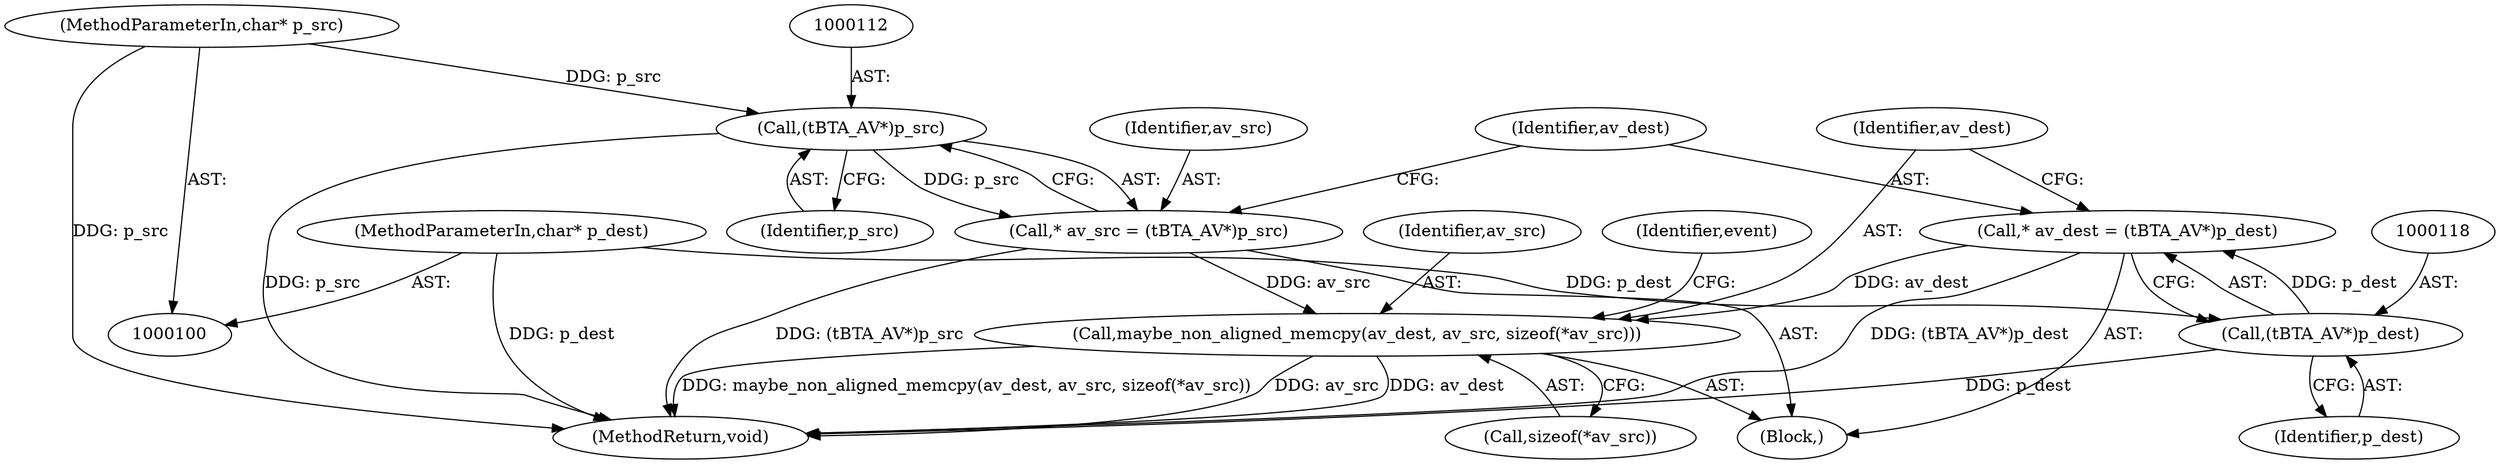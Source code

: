 digraph "0_Android_dd28d8ddf2985d654781770c691c60b45d7f32b4@API" {
"1000120" [label="(Call,maybe_non_aligned_memcpy(av_dest, av_src, sizeof(*av_src)))"];
"1000115" [label="(Call,* av_dest = (tBTA_AV*)p_dest)"];
"1000117" [label="(Call,(tBTA_AV*)p_dest)"];
"1000102" [label="(MethodParameterIn,char* p_dest)"];
"1000109" [label="(Call,* av_src = (tBTA_AV*)p_src)"];
"1000111" [label="(Call,(tBTA_AV*)p_src)"];
"1000103" [label="(MethodParameterIn,char* p_src)"];
"1000109" [label="(Call,* av_src = (tBTA_AV*)p_src)"];
"1000121" [label="(Identifier,av_dest)"];
"1000123" [label="(Call,sizeof(*av_src))"];
"1000111" [label="(Call,(tBTA_AV*)p_src)"];
"1000113" [label="(Identifier,p_src)"];
"1000104" [label="(Block,)"];
"1000102" [label="(MethodParameterIn,char* p_dest)"];
"1000110" [label="(Identifier,av_src)"];
"1000328" [label="(MethodReturn,void)"];
"1000115" [label="(Call,* av_dest = (tBTA_AV*)p_dest)"];
"1000103" [label="(MethodParameterIn,char* p_src)"];
"1000119" [label="(Identifier,p_dest)"];
"1000122" [label="(Identifier,av_src)"];
"1000120" [label="(Call,maybe_non_aligned_memcpy(av_dest, av_src, sizeof(*av_src)))"];
"1000116" [label="(Identifier,av_dest)"];
"1000117" [label="(Call,(tBTA_AV*)p_dest)"];
"1000127" [label="(Identifier,event)"];
"1000120" -> "1000104"  [label="AST: "];
"1000120" -> "1000123"  [label="CFG: "];
"1000121" -> "1000120"  [label="AST: "];
"1000122" -> "1000120"  [label="AST: "];
"1000123" -> "1000120"  [label="AST: "];
"1000127" -> "1000120"  [label="CFG: "];
"1000120" -> "1000328"  [label="DDG: av_dest"];
"1000120" -> "1000328"  [label="DDG: maybe_non_aligned_memcpy(av_dest, av_src, sizeof(*av_src))"];
"1000120" -> "1000328"  [label="DDG: av_src"];
"1000115" -> "1000120"  [label="DDG: av_dest"];
"1000109" -> "1000120"  [label="DDG: av_src"];
"1000115" -> "1000104"  [label="AST: "];
"1000115" -> "1000117"  [label="CFG: "];
"1000116" -> "1000115"  [label="AST: "];
"1000117" -> "1000115"  [label="AST: "];
"1000121" -> "1000115"  [label="CFG: "];
"1000115" -> "1000328"  [label="DDG: (tBTA_AV*)p_dest"];
"1000117" -> "1000115"  [label="DDG: p_dest"];
"1000117" -> "1000119"  [label="CFG: "];
"1000118" -> "1000117"  [label="AST: "];
"1000119" -> "1000117"  [label="AST: "];
"1000117" -> "1000328"  [label="DDG: p_dest"];
"1000102" -> "1000117"  [label="DDG: p_dest"];
"1000102" -> "1000100"  [label="AST: "];
"1000102" -> "1000328"  [label="DDG: p_dest"];
"1000109" -> "1000104"  [label="AST: "];
"1000109" -> "1000111"  [label="CFG: "];
"1000110" -> "1000109"  [label="AST: "];
"1000111" -> "1000109"  [label="AST: "];
"1000116" -> "1000109"  [label="CFG: "];
"1000109" -> "1000328"  [label="DDG: (tBTA_AV*)p_src"];
"1000111" -> "1000109"  [label="DDG: p_src"];
"1000111" -> "1000113"  [label="CFG: "];
"1000112" -> "1000111"  [label="AST: "];
"1000113" -> "1000111"  [label="AST: "];
"1000111" -> "1000328"  [label="DDG: p_src"];
"1000103" -> "1000111"  [label="DDG: p_src"];
"1000103" -> "1000100"  [label="AST: "];
"1000103" -> "1000328"  [label="DDG: p_src"];
}
